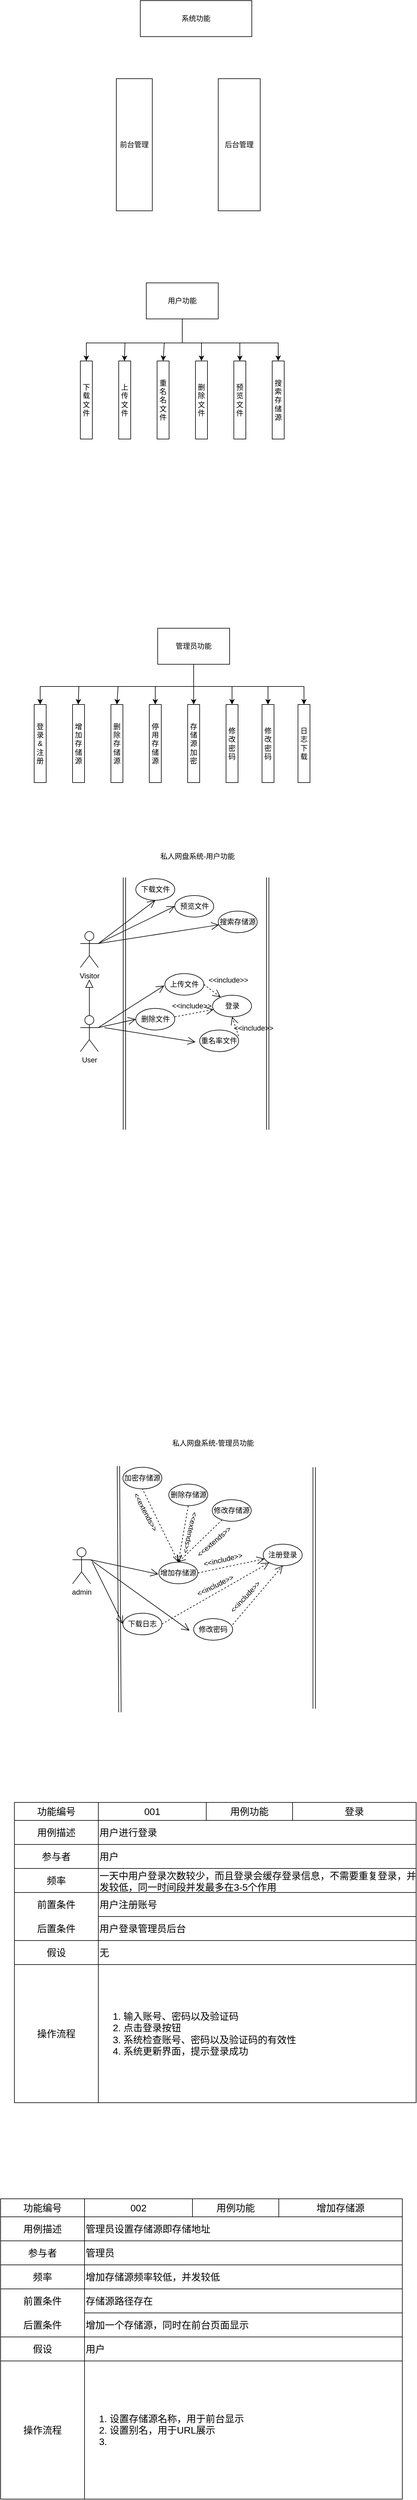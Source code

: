 <mxfile version="22.1.11" type="github">
  <diagram name="系统功能" id="VV4417I0wdI1PhkH-pq5">
    <mxGraphModel dx="1434" dy="938" grid="1" gridSize="10" guides="1" tooltips="1" connect="1" arrows="1" fold="1" page="1" pageScale="1" pageWidth="827" pageHeight="1169" math="0" shadow="0">
      <root>
        <mxCell id="0" />
        <mxCell id="1" parent="0" />
        <mxCell id="Yb6XYb1sn83ZiJOY77YM-1" value="系统功能" style="rounded=0;whiteSpace=wrap;html=1;" vertex="1" parent="1">
          <mxGeometry x="340" y="220" width="186" height="60" as="geometry" />
        </mxCell>
        <mxCell id="Yb6XYb1sn83ZiJOY77YM-2" value="前台管理" style="rounded=0;whiteSpace=wrap;html=1;" vertex="1" parent="1">
          <mxGeometry x="300" y="350" width="60" height="220" as="geometry" />
        </mxCell>
        <mxCell id="Yb6XYb1sn83ZiJOY77YM-4" value="后台管理" style="rounded=0;whiteSpace=wrap;html=1;verticalAlign=middle;" vertex="1" parent="1">
          <mxGeometry x="470" y="350" width="70" height="220" as="geometry" />
        </mxCell>
        <mxCell id="Yb6XYb1sn83ZiJOY77YM-5" value="用户功能" style="rounded=0;whiteSpace=wrap;html=1;" vertex="1" parent="1">
          <mxGeometry x="350" y="690" width="120" height="60" as="geometry" />
        </mxCell>
        <mxCell id="Yb6XYb1sn83ZiJOY77YM-6" value="下载文件" style="rounded=0;whiteSpace=wrap;html=1;" vertex="1" parent="1">
          <mxGeometry x="240" y="820" width="20" height="130" as="geometry" />
        </mxCell>
        <mxCell id="Yb6XYb1sn83ZiJOY77YM-8" value="上传文件" style="rounded=0;whiteSpace=wrap;html=1;" vertex="1" parent="1">
          <mxGeometry x="304" y="820" width="20" height="130" as="geometry" />
        </mxCell>
        <mxCell id="Yb6XYb1sn83ZiJOY77YM-9" value="重名名文件" style="rounded=0;whiteSpace=wrap;html=1;" vertex="1" parent="1">
          <mxGeometry x="368" y="820" width="20" height="130" as="geometry" />
        </mxCell>
        <mxCell id="Yb6XYb1sn83ZiJOY77YM-10" value="删除文件" style="rounded=0;whiteSpace=wrap;html=1;" vertex="1" parent="1">
          <mxGeometry x="432" y="820" width="20" height="130" as="geometry" />
        </mxCell>
        <mxCell id="Yb6XYb1sn83ZiJOY77YM-11" value="预览文件" style="rounded=0;whiteSpace=wrap;html=1;" vertex="1" parent="1">
          <mxGeometry x="496" y="820" width="20" height="130" as="geometry" />
        </mxCell>
        <mxCell id="Yb6XYb1sn83ZiJOY77YM-12" value="搜索存储源" style="rounded=0;whiteSpace=wrap;html=1;" vertex="1" parent="1">
          <mxGeometry x="560" y="820" width="20" height="130" as="geometry" />
        </mxCell>
        <mxCell id="Yb6XYb1sn83ZiJOY77YM-13" value="" style="endArrow=classic;html=1;rounded=0;entryX=0.5;entryY=0;entryDx=0;entryDy=0;" edge="1" parent="1" target="Yb6XYb1sn83ZiJOY77YM-6">
          <mxGeometry width="50" height="50" relative="1" as="geometry">
            <mxPoint x="410" y="750" as="sourcePoint" />
            <mxPoint x="250" y="810" as="targetPoint" />
            <Array as="points">
              <mxPoint x="410" y="790" />
              <mxPoint x="250" y="790" />
            </Array>
          </mxGeometry>
        </mxCell>
        <mxCell id="Yb6XYb1sn83ZiJOY77YM-15" value="" style="endArrow=classic;html=1;rounded=0;entryX=0.25;entryY=0;entryDx=0;entryDy=0;" edge="1" parent="1">
          <mxGeometry width="50" height="50" relative="1" as="geometry">
            <mxPoint x="314.5" y="790" as="sourcePoint" />
            <mxPoint x="313.5" y="820" as="targetPoint" />
          </mxGeometry>
        </mxCell>
        <mxCell id="Yb6XYb1sn83ZiJOY77YM-16" value="" style="endArrow=classic;html=1;rounded=0;entryX=0.5;entryY=0;entryDx=0;entryDy=0;" edge="1" parent="1" target="Yb6XYb1sn83ZiJOY77YM-9">
          <mxGeometry width="50" height="50" relative="1" as="geometry">
            <mxPoint x="380" y="790" as="sourcePoint" />
            <mxPoint x="309" y="820" as="targetPoint" />
          </mxGeometry>
        </mxCell>
        <mxCell id="Yb6XYb1sn83ZiJOY77YM-17" value="" style="endArrow=classic;html=1;rounded=0;entryX=0.5;entryY=0;entryDx=0;entryDy=0;entryPerimeter=0;" edge="1" parent="1" target="Yb6XYb1sn83ZiJOY77YM-12">
          <mxGeometry width="50" height="50" relative="1" as="geometry">
            <mxPoint x="410" y="790" as="sourcePoint" />
            <mxPoint x="590" y="790" as="targetPoint" />
            <Array as="points">
              <mxPoint x="570" y="790" />
              <mxPoint x="570" y="800" />
            </Array>
          </mxGeometry>
        </mxCell>
        <mxCell id="Yb6XYb1sn83ZiJOY77YM-18" value="" style="endArrow=classic;html=1;rounded=0;entryX=0.5;entryY=0;entryDx=0;entryDy=0;" edge="1" parent="1" target="Yb6XYb1sn83ZiJOY77YM-11">
          <mxGeometry width="50" height="50" relative="1" as="geometry">
            <mxPoint x="506" y="790" as="sourcePoint" />
            <mxPoint x="680" y="760" as="targetPoint" />
          </mxGeometry>
        </mxCell>
        <mxCell id="Yb6XYb1sn83ZiJOY77YM-19" value="" style="endArrow=classic;html=1;rounded=0;entryX=0.5;entryY=0;entryDx=0;entryDy=0;" edge="1" parent="1" target="Yb6XYb1sn83ZiJOY77YM-10">
          <mxGeometry width="50" height="50" relative="1" as="geometry">
            <mxPoint x="442" y="790" as="sourcePoint" />
            <mxPoint x="680" y="710" as="targetPoint" />
          </mxGeometry>
        </mxCell>
        <mxCell id="Yb6XYb1sn83ZiJOY77YM-22" value="管理员功能" style="rounded=0;whiteSpace=wrap;html=1;" vertex="1" parent="1">
          <mxGeometry x="369" y="1265" width="120" height="60" as="geometry" />
        </mxCell>
        <mxCell id="Yb6XYb1sn83ZiJOY77YM-23" value="登录&amp;amp;注册" style="rounded=0;whiteSpace=wrap;html=1;" vertex="1" parent="1">
          <mxGeometry x="163" y="1392" width="20" height="130" as="geometry" />
        </mxCell>
        <mxCell id="Yb6XYb1sn83ZiJOY77YM-24" value="增加存储源" style="rounded=0;whiteSpace=wrap;html=1;" vertex="1" parent="1">
          <mxGeometry x="227" y="1392" width="20" height="130" as="geometry" />
        </mxCell>
        <mxCell id="Yb6XYb1sn83ZiJOY77YM-25" value="删除存储源" style="rounded=0;whiteSpace=wrap;html=1;" vertex="1" parent="1">
          <mxGeometry x="291" y="1392" width="20" height="130" as="geometry" />
        </mxCell>
        <mxCell id="Yb6XYb1sn83ZiJOY77YM-26" value="停用存储源" style="rounded=0;whiteSpace=wrap;html=1;" vertex="1" parent="1">
          <mxGeometry x="355" y="1392" width="20" height="130" as="geometry" />
        </mxCell>
        <mxCell id="Yb6XYb1sn83ZiJOY77YM-27" value="存储源加密" style="rounded=0;whiteSpace=wrap;html=1;" vertex="1" parent="1">
          <mxGeometry x="419" y="1392" width="20" height="130" as="geometry" />
        </mxCell>
        <mxCell id="Yb6XYb1sn83ZiJOY77YM-28" value="修改密码" style="rounded=0;whiteSpace=wrap;html=1;" vertex="1" parent="1">
          <mxGeometry x="483" y="1392" width="20" height="130" as="geometry" />
        </mxCell>
        <mxCell id="Yb6XYb1sn83ZiJOY77YM-29" value="" style="endArrow=classic;html=1;rounded=0;entryX=0.5;entryY=0;entryDx=0;entryDy=0;exitX=0.5;exitY=1;exitDx=0;exitDy=0;" edge="1" target="Yb6XYb1sn83ZiJOY77YM-23" parent="1" source="Yb6XYb1sn83ZiJOY77YM-22">
          <mxGeometry width="50" height="50" relative="1" as="geometry">
            <mxPoint x="333" y="1322" as="sourcePoint" />
            <mxPoint x="173" y="1382" as="targetPoint" />
            <Array as="points">
              <mxPoint x="429" y="1362" />
              <mxPoint x="333" y="1362" />
              <mxPoint x="173" y="1362" />
            </Array>
          </mxGeometry>
        </mxCell>
        <mxCell id="Yb6XYb1sn83ZiJOY77YM-30" value="" style="endArrow=classic;html=1;rounded=0;entryX=0.25;entryY=0;entryDx=0;entryDy=0;" edge="1" parent="1">
          <mxGeometry width="50" height="50" relative="1" as="geometry">
            <mxPoint x="237.5" y="1362" as="sourcePoint" />
            <mxPoint x="236.5" y="1392" as="targetPoint" />
          </mxGeometry>
        </mxCell>
        <mxCell id="Yb6XYb1sn83ZiJOY77YM-31" value="" style="endArrow=classic;html=1;rounded=0;entryX=0.5;entryY=0;entryDx=0;entryDy=0;" edge="1" target="Yb6XYb1sn83ZiJOY77YM-25" parent="1">
          <mxGeometry width="50" height="50" relative="1" as="geometry">
            <mxPoint x="303" y="1362" as="sourcePoint" />
            <mxPoint x="232" y="1392" as="targetPoint" />
          </mxGeometry>
        </mxCell>
        <mxCell id="Yb6XYb1sn83ZiJOY77YM-32" value="" style="endArrow=classic;html=1;rounded=0;entryX=0.5;entryY=0;entryDx=0;entryDy=0;entryPerimeter=0;" edge="1" target="Yb6XYb1sn83ZiJOY77YM-28" parent="1">
          <mxGeometry width="50" height="50" relative="1" as="geometry">
            <mxPoint x="333" y="1362" as="sourcePoint" />
            <mxPoint x="513" y="1362" as="targetPoint" />
            <Array as="points">
              <mxPoint x="493" y="1362" />
              <mxPoint x="493" y="1372" />
            </Array>
          </mxGeometry>
        </mxCell>
        <mxCell id="Yb6XYb1sn83ZiJOY77YM-33" value="" style="endArrow=classic;html=1;rounded=0;entryX=0.5;entryY=0;entryDx=0;entryDy=0;" edge="1" target="Yb6XYb1sn83ZiJOY77YM-27" parent="1">
          <mxGeometry width="50" height="50" relative="1" as="geometry">
            <mxPoint x="429" y="1362" as="sourcePoint" />
            <mxPoint x="603" y="1332" as="targetPoint" />
          </mxGeometry>
        </mxCell>
        <mxCell id="Yb6XYb1sn83ZiJOY77YM-34" value="" style="endArrow=classic;html=1;rounded=0;entryX=0.5;entryY=0;entryDx=0;entryDy=0;" edge="1" target="Yb6XYb1sn83ZiJOY77YM-26" parent="1">
          <mxGeometry width="50" height="50" relative="1" as="geometry">
            <mxPoint x="365" y="1362" as="sourcePoint" />
            <mxPoint x="603" y="1282" as="targetPoint" />
          </mxGeometry>
        </mxCell>
        <mxCell id="Yb6XYb1sn83ZiJOY77YM-35" value="修改密码" style="rounded=0;whiteSpace=wrap;html=1;" vertex="1" parent="1">
          <mxGeometry x="543" y="1392" width="20" height="130" as="geometry" />
        </mxCell>
        <mxCell id="Yb6XYb1sn83ZiJOY77YM-36" value="日志下载" style="rounded=0;whiteSpace=wrap;html=1;" vertex="1" parent="1">
          <mxGeometry x="603" y="1392" width="20" height="130" as="geometry" />
        </mxCell>
        <mxCell id="Yb6XYb1sn83ZiJOY77YM-37" value="" style="endArrow=classic;html=1;rounded=0;entryX=0.5;entryY=0;entryDx=0;entryDy=0;" edge="1" parent="1" target="Yb6XYb1sn83ZiJOY77YM-36">
          <mxGeometry width="50" height="50" relative="1" as="geometry">
            <mxPoint x="493" y="1362" as="sourcePoint" />
            <mxPoint x="653" y="1282" as="targetPoint" />
            <Array as="points">
              <mxPoint x="613" y="1362" />
            </Array>
          </mxGeometry>
        </mxCell>
        <mxCell id="Yb6XYb1sn83ZiJOY77YM-39" value="" style="endArrow=classic;html=1;rounded=0;entryX=0.5;entryY=0;entryDx=0;entryDy=0;" edge="1" parent="1" target="Yb6XYb1sn83ZiJOY77YM-35">
          <mxGeometry width="50" height="50" relative="1" as="geometry">
            <mxPoint x="553" y="1362" as="sourcePoint" />
            <mxPoint x="453" y="1402" as="targetPoint" />
          </mxGeometry>
        </mxCell>
        <mxCell id="Yb6XYb1sn83ZiJOY77YM-42" value="" style="shape=link;html=1;rounded=0;" edge="1" parent="1">
          <mxGeometry width="100" relative="1" as="geometry">
            <mxPoint x="313.5" y="1680" as="sourcePoint" />
            <mxPoint x="313.5" y="2100" as="targetPoint" />
          </mxGeometry>
        </mxCell>
        <mxCell id="Yb6XYb1sn83ZiJOY77YM-43" value="" style="shape=link;html=1;rounded=0;" edge="1" parent="1">
          <mxGeometry width="100" relative="1" as="geometry">
            <mxPoint x="552.5" y="1680" as="sourcePoint" />
            <mxPoint x="552.5" y="2100" as="targetPoint" />
          </mxGeometry>
        </mxCell>
        <mxCell id="Yb6XYb1sn83ZiJOY77YM-47" value="私人网盘系统-用户功能" style="text;html=1;strokeColor=none;fillColor=none;align=center;verticalAlign=middle;whiteSpace=wrap;rounded=0;" vertex="1" parent="1">
          <mxGeometry x="360" y="1630" width="151" height="30" as="geometry" />
        </mxCell>
        <mxCell id="Yb6XYb1sn83ZiJOY77YM-48" value="下载文件" style="ellipse;whiteSpace=wrap;html=1;" vertex="1" parent="1">
          <mxGeometry x="332.5" y="1682" width="65" height="36" as="geometry" />
        </mxCell>
        <mxCell id="Yb6XYb1sn83ZiJOY77YM-49" value="预览文件" style="ellipse;whiteSpace=wrap;html=1;" vertex="1" parent="1">
          <mxGeometry x="397.5" y="1710" width="65" height="36" as="geometry" />
        </mxCell>
        <mxCell id="Yb6XYb1sn83ZiJOY77YM-50" value="搜索存储源" style="ellipse;whiteSpace=wrap;html=1;" vertex="1" parent="1">
          <mxGeometry x="470" y="1736" width="65" height="36" as="geometry" />
        </mxCell>
        <mxCell id="Yb6XYb1sn83ZiJOY77YM-51" value="User" style="shape=umlActor;verticalLabelPosition=bottom;verticalAlign=top;html=1;outlineConnect=0;" vertex="1" parent="1">
          <mxGeometry x="240" y="1910" width="30" height="60" as="geometry" />
        </mxCell>
        <mxCell id="Yb6XYb1sn83ZiJOY77YM-41" value="Visitor" style="shape=umlActor;verticalLabelPosition=bottom;verticalAlign=top;html=1;outlineConnect=0;" vertex="1" parent="1">
          <mxGeometry x="240" y="1770" width="30" height="60" as="geometry" />
        </mxCell>
        <mxCell id="Yb6XYb1sn83ZiJOY77YM-57" value="登录" style="ellipse;whiteSpace=wrap;html=1;" vertex="1" parent="1">
          <mxGeometry x="460.5" y="1876" width="65" height="36" as="geometry" />
        </mxCell>
        <mxCell id="Yb6XYb1sn83ZiJOY77YM-58" value="上传文件" style="ellipse;whiteSpace=wrap;html=1;" vertex="1" parent="1">
          <mxGeometry x="381" y="1840" width="65" height="36" as="geometry" />
        </mxCell>
        <mxCell id="Yb6XYb1sn83ZiJOY77YM-59" value="重名率文件" style="ellipse;whiteSpace=wrap;html=1;" vertex="1" parent="1">
          <mxGeometry x="439" y="1934" width="65" height="36" as="geometry" />
        </mxCell>
        <mxCell id="Yb6XYb1sn83ZiJOY77YM-61" value="删除文件" style="ellipse;whiteSpace=wrap;html=1;" vertex="1" parent="1">
          <mxGeometry x="332.5" y="1898" width="65" height="36" as="geometry" />
        </mxCell>
        <mxCell id="Yb6XYb1sn83ZiJOY77YM-62" value="" style="endArrow=block;html=1;rounded=0;exitX=0.5;exitY=0;exitDx=0;exitDy=0;exitPerimeter=0;endFill=0;endSize=11;" edge="1" parent="1" source="Yb6XYb1sn83ZiJOY77YM-51">
          <mxGeometry width="50" height="50" relative="1" as="geometry">
            <mxPoint x="200" y="1910" as="sourcePoint" />
            <mxPoint x="255" y="1850" as="targetPoint" />
          </mxGeometry>
        </mxCell>
        <mxCell id="Yb6XYb1sn83ZiJOY77YM-63" value="" style="endArrow=open;html=1;rounded=0;exitX=1;exitY=0.333;exitDx=0;exitDy=0;exitPerimeter=0;endFill=0;endSize=11;entryX=0.5;entryY=1;entryDx=0;entryDy=0;" edge="1" parent="1" source="Yb6XYb1sn83ZiJOY77YM-41" target="Yb6XYb1sn83ZiJOY77YM-48">
          <mxGeometry width="50" height="50" relative="1" as="geometry">
            <mxPoint x="290" y="1770" as="sourcePoint" />
            <mxPoint x="290" y="1710" as="targetPoint" />
          </mxGeometry>
        </mxCell>
        <mxCell id="Yb6XYb1sn83ZiJOY77YM-64" value="" style="endArrow=open;html=1;rounded=0;exitX=1;exitY=0.333;exitDx=0;exitDy=0;exitPerimeter=0;endFill=0;endSize=11;entryX=0;entryY=0.5;entryDx=0;entryDy=0;" edge="1" parent="1" source="Yb6XYb1sn83ZiJOY77YM-41" target="Yb6XYb1sn83ZiJOY77YM-49">
          <mxGeometry width="50" height="50" relative="1" as="geometry">
            <mxPoint x="280" y="1800" as="sourcePoint" />
            <mxPoint x="375" y="1728" as="targetPoint" />
          </mxGeometry>
        </mxCell>
        <mxCell id="Yb6XYb1sn83ZiJOY77YM-65" value="" style="endArrow=open;html=1;rounded=0;endFill=0;endSize=11;" edge="1" parent="1" target="Yb6XYb1sn83ZiJOY77YM-50">
          <mxGeometry width="50" height="50" relative="1" as="geometry">
            <mxPoint x="270" y="1790" as="sourcePoint" />
            <mxPoint x="385" y="1738" as="targetPoint" />
          </mxGeometry>
        </mxCell>
        <mxCell id="Yb6XYb1sn83ZiJOY77YM-67" value="" style="endArrow=open;html=1;rounded=0;exitX=1;exitY=0.333;exitDx=0;exitDy=0;exitPerimeter=0;endFill=0;endSize=11;entryX=0;entryY=0.5;entryDx=0;entryDy=0;" edge="1" parent="1" source="Yb6XYb1sn83ZiJOY77YM-51" target="Yb6XYb1sn83ZiJOY77YM-61">
          <mxGeometry width="50" height="50" relative="1" as="geometry">
            <mxPoint x="317" y="2006" as="sourcePoint" />
            <mxPoint x="412" y="1934" as="targetPoint" />
          </mxGeometry>
        </mxCell>
        <mxCell id="Yb6XYb1sn83ZiJOY77YM-68" value="" style="endArrow=open;html=1;rounded=0;exitX=1;exitY=0.333;exitDx=0;exitDy=0;exitPerimeter=0;endFill=0;endSize=11;" edge="1" parent="1" source="Yb6XYb1sn83ZiJOY77YM-51">
          <mxGeometry width="50" height="50" relative="1" as="geometry">
            <mxPoint x="327" y="2016" as="sourcePoint" />
            <mxPoint x="380" y="1860" as="targetPoint" />
          </mxGeometry>
        </mxCell>
        <mxCell id="Yb6XYb1sn83ZiJOY77YM-69" value="" style="endArrow=open;html=1;rounded=0;endFill=0;endSize=11;entryX=0.5;entryY=1;entryDx=0;entryDy=0;" edge="1" parent="1">
          <mxGeometry width="50" height="50" relative="1" as="geometry">
            <mxPoint x="280" y="1930" as="sourcePoint" />
            <mxPoint x="432" y="1954" as="targetPoint" />
          </mxGeometry>
        </mxCell>
        <mxCell id="Yb6XYb1sn83ZiJOY77YM-70" value="" style="endArrow=open;html=1;rounded=0;exitX=1;exitY=0.278;exitDx=0;exitDy=0;exitPerimeter=0;endFill=0;endSize=11;entryX=0.5;entryY=1;entryDx=0;entryDy=0;dashed=1;" edge="1" parent="1" source="Yb6XYb1sn83ZiJOY77YM-59" target="Yb6XYb1sn83ZiJOY77YM-57">
          <mxGeometry width="50" height="50" relative="1" as="geometry">
            <mxPoint x="419" y="1834" as="sourcePoint" />
            <mxPoint x="547" y="1772" as="targetPoint" />
          </mxGeometry>
        </mxCell>
        <mxCell id="Yb6XYb1sn83ZiJOY77YM-71" value="" style="endArrow=open;html=1;rounded=0;endFill=0;endSize=11;dashed=1;" edge="1" parent="1" target="Yb6XYb1sn83ZiJOY77YM-57">
          <mxGeometry width="50" height="50" relative="1" as="geometry">
            <mxPoint x="397.5" y="1912" as="sourcePoint" />
            <mxPoint x="473.5" y="1870" as="targetPoint" />
          </mxGeometry>
        </mxCell>
        <mxCell id="Yb6XYb1sn83ZiJOY77YM-72" value="" style="endArrow=open;html=1;rounded=0;endFill=0;endSize=11;exitX=1;exitY=0.5;exitDx=0;exitDy=0;dashed=1;" edge="1" parent="1" source="Yb6XYb1sn83ZiJOY77YM-58" target="Yb6XYb1sn83ZiJOY77YM-57">
          <mxGeometry width="50" height="50" relative="1" as="geometry">
            <mxPoint x="450" y="1870" as="sourcePoint" />
            <mxPoint x="442" y="1800" as="targetPoint" />
          </mxGeometry>
        </mxCell>
        <mxCell id="Yb6XYb1sn83ZiJOY77YM-73" value="&amp;lt;&amp;lt;include&amp;gt;&amp;gt;" style="text;html=1;strokeColor=none;fillColor=none;align=center;verticalAlign=middle;whiteSpace=wrap;rounded=0;" vertex="1" parent="1">
          <mxGeometry x="400" y="1883.5" width="52" height="21" as="geometry" />
        </mxCell>
        <mxCell id="Yb6XYb1sn83ZiJOY77YM-74" value="&amp;lt;&amp;lt;include&amp;gt;&amp;gt;" style="text;html=1;strokeColor=none;fillColor=none;align=center;verticalAlign=middle;whiteSpace=wrap;rounded=0;" vertex="1" parent="1">
          <mxGeometry x="460.5" y="1840" width="52" height="21" as="geometry" />
        </mxCell>
        <mxCell id="Yb6XYb1sn83ZiJOY77YM-75" value="&amp;lt;&amp;lt;include&amp;gt;&amp;gt;" style="text;html=1;strokeColor=none;fillColor=none;align=center;verticalAlign=middle;whiteSpace=wrap;rounded=0;" vertex="1" parent="1">
          <mxGeometry x="503" y="1920" width="52" height="21" as="geometry" />
        </mxCell>
        <mxCell id="Yb6XYb1sn83ZiJOY77YM-76" value="" style="shape=link;html=1;rounded=0;" edge="1" parent="1">
          <mxGeometry width="100" relative="1" as="geometry">
            <mxPoint x="303.5" y="2660" as="sourcePoint" />
            <mxPoint x="306" y="3070" as="targetPoint" />
          </mxGeometry>
        </mxCell>
        <mxCell id="Yb6XYb1sn83ZiJOY77YM-77" value="" style="shape=link;html=1;rounded=0;" edge="1" parent="1">
          <mxGeometry width="100" relative="1" as="geometry">
            <mxPoint x="630" y="2662" as="sourcePoint" />
            <mxPoint x="630" y="3064" as="targetPoint" />
          </mxGeometry>
        </mxCell>
        <mxCell id="Yb6XYb1sn83ZiJOY77YM-78" value="私人网盘系统-管理员功能" style="text;html=1;strokeColor=none;fillColor=none;align=center;verticalAlign=middle;whiteSpace=wrap;rounded=0;" vertex="1" parent="1">
          <mxGeometry x="386" y="2607" width="151" height="30" as="geometry" />
        </mxCell>
        <mxCell id="Yb6XYb1sn83ZiJOY77YM-79" value="加密存储源" style="ellipse;whiteSpace=wrap;html=1;" vertex="1" parent="1">
          <mxGeometry x="311" y="2662" width="65" height="36" as="geometry" />
        </mxCell>
        <mxCell id="Yb6XYb1sn83ZiJOY77YM-80" value="删除存储源" style="ellipse;whiteSpace=wrap;html=1;" vertex="1" parent="1">
          <mxGeometry x="387.5" y="2690" width="65" height="36" as="geometry" />
        </mxCell>
        <mxCell id="Yb6XYb1sn83ZiJOY77YM-81" value="修改存储源" style="ellipse;whiteSpace=wrap;html=1;" vertex="1" parent="1">
          <mxGeometry x="460" y="2716" width="65" height="36" as="geometry" />
        </mxCell>
        <mxCell id="Yb6XYb1sn83ZiJOY77YM-83" value="admin" style="shape=umlActor;verticalLabelPosition=bottom;verticalAlign=top;html=1;outlineConnect=0;" vertex="1" parent="1">
          <mxGeometry x="227" y="2796" width="30" height="60" as="geometry" />
        </mxCell>
        <mxCell id="Yb6XYb1sn83ZiJOY77YM-84" value="注册登录" style="ellipse;whiteSpace=wrap;html=1;" vertex="1" parent="1">
          <mxGeometry x="545" y="2790" width="65" height="36" as="geometry" />
        </mxCell>
        <mxCell id="Yb6XYb1sn83ZiJOY77YM-85" value="增加存储源" style="ellipse;whiteSpace=wrap;html=1;" vertex="1" parent="1">
          <mxGeometry x="371" y="2820" width="65" height="36" as="geometry" />
        </mxCell>
        <mxCell id="Yb6XYb1sn83ZiJOY77YM-86" value="修改密码" style="ellipse;whiteSpace=wrap;html=1;" vertex="1" parent="1">
          <mxGeometry x="429" y="2914" width="65" height="36" as="geometry" />
        </mxCell>
        <mxCell id="Yb6XYb1sn83ZiJOY77YM-87" value="下载日志" style="ellipse;whiteSpace=wrap;html=1;" vertex="1" parent="1">
          <mxGeometry x="311" y="2905" width="65" height="36" as="geometry" />
        </mxCell>
        <mxCell id="Yb6XYb1sn83ZiJOY77YM-89" value="" style="endArrow=none;html=1;rounded=0;exitX=0.5;exitY=0;exitDx=0;exitDy=0;endFill=0;endSize=11;entryX=0.5;entryY=1;entryDx=0;entryDy=0;dashed=1;startArrow=openThin;startFill=0;startSize=10;" edge="1" source="Yb6XYb1sn83ZiJOY77YM-85" target="Yb6XYb1sn83ZiJOY77YM-79" parent="1">
          <mxGeometry width="50" height="50" relative="1" as="geometry">
            <mxPoint x="280" y="2750" as="sourcePoint" />
            <mxPoint x="280" y="2690" as="targetPoint" />
          </mxGeometry>
        </mxCell>
        <mxCell id="Yb6XYb1sn83ZiJOY77YM-90" value="" style="endArrow=none;html=1;rounded=0;exitX=0.5;exitY=0;exitDx=0;exitDy=0;endFill=0;endSize=11;entryX=0.5;entryY=1;entryDx=0;entryDy=0;dashed=1;startArrow=openThin;startFill=0;startSize=10;" edge="1" source="Yb6XYb1sn83ZiJOY77YM-85" target="Yb6XYb1sn83ZiJOY77YM-80" parent="1">
          <mxGeometry width="50" height="50" relative="1" as="geometry">
            <mxPoint x="270" y="2780" as="sourcePoint" />
            <mxPoint x="365" y="2708" as="targetPoint" />
          </mxGeometry>
        </mxCell>
        <mxCell id="Yb6XYb1sn83ZiJOY77YM-91" value="" style="endArrow=none;html=1;rounded=0;endFill=0;endSize=11;exitX=0.5;exitY=0;exitDx=0;exitDy=0;dashed=1;startArrow=open;startFill=0;startSize=10;" edge="1" target="Yb6XYb1sn83ZiJOY77YM-81" parent="1" source="Yb6XYb1sn83ZiJOY77YM-85">
          <mxGeometry width="50" height="50" relative="1" as="geometry">
            <mxPoint x="260" y="2820" as="sourcePoint" />
            <mxPoint x="375" y="2718" as="targetPoint" />
          </mxGeometry>
        </mxCell>
        <mxCell id="Yb6XYb1sn83ZiJOY77YM-92" value="" style="endArrow=open;html=1;rounded=0;endFill=0;endSize=11;entryX=0;entryY=0.5;entryDx=0;entryDy=0;" edge="1" target="Yb6XYb1sn83ZiJOY77YM-87" parent="1">
          <mxGeometry width="50" height="50" relative="1" as="geometry">
            <mxPoint x="260" y="2820" as="sourcePoint" />
            <mxPoint x="402" y="2914" as="targetPoint" />
          </mxGeometry>
        </mxCell>
        <mxCell id="Yb6XYb1sn83ZiJOY77YM-93" value="" style="endArrow=open;html=1;rounded=0;exitX=1;exitY=0.333;exitDx=0;exitDy=0;exitPerimeter=0;endFill=0;endSize=11;" edge="1" source="Yb6XYb1sn83ZiJOY77YM-83" parent="1">
          <mxGeometry width="50" height="50" relative="1" as="geometry">
            <mxPoint x="260" y="2910" as="sourcePoint" />
            <mxPoint x="370" y="2840" as="targetPoint" />
          </mxGeometry>
        </mxCell>
        <mxCell id="Yb6XYb1sn83ZiJOY77YM-94" value="" style="endArrow=open;html=1;rounded=0;endFill=0;endSize=11;entryX=0.5;entryY=1;entryDx=0;entryDy=0;exitX=1;exitY=0.333;exitDx=0;exitDy=0;exitPerimeter=0;" edge="1" parent="1" source="Yb6XYb1sn83ZiJOY77YM-83">
          <mxGeometry width="50" height="50" relative="1" as="geometry">
            <mxPoint x="270" y="2910" as="sourcePoint" />
            <mxPoint x="422" y="2934" as="targetPoint" />
          </mxGeometry>
        </mxCell>
        <mxCell id="Yb6XYb1sn83ZiJOY77YM-95" value="" style="endArrow=open;html=1;rounded=0;exitX=1;exitY=0.278;exitDx=0;exitDy=0;exitPerimeter=0;endFill=0;endSize=11;entryX=0.5;entryY=1;entryDx=0;entryDy=0;dashed=1;" edge="1" source="Yb6XYb1sn83ZiJOY77YM-86" target="Yb6XYb1sn83ZiJOY77YM-84" parent="1">
          <mxGeometry width="50" height="50" relative="1" as="geometry">
            <mxPoint x="409" y="2814" as="sourcePoint" />
            <mxPoint x="537" y="2752" as="targetPoint" />
          </mxGeometry>
        </mxCell>
        <mxCell id="Yb6XYb1sn83ZiJOY77YM-96" value="" style="endArrow=open;html=1;rounded=0;endFill=0;endSize=11;dashed=1;exitX=1;exitY=0.5;exitDx=0;exitDy=0;" edge="1" target="Yb6XYb1sn83ZiJOY77YM-84" parent="1" source="Yb6XYb1sn83ZiJOY77YM-87">
          <mxGeometry width="50" height="50" relative="1" as="geometry">
            <mxPoint x="387.5" y="2892" as="sourcePoint" />
            <mxPoint x="463.5" y="2850" as="targetPoint" />
          </mxGeometry>
        </mxCell>
        <mxCell id="Yb6XYb1sn83ZiJOY77YM-97" value="" style="endArrow=open;html=1;rounded=0;endFill=0;endSize=11;exitX=1;exitY=0.5;exitDx=0;exitDy=0;dashed=1;" edge="1" source="Yb6XYb1sn83ZiJOY77YM-85" target="Yb6XYb1sn83ZiJOY77YM-84" parent="1">
          <mxGeometry width="50" height="50" relative="1" as="geometry">
            <mxPoint x="440" y="2850" as="sourcePoint" />
            <mxPoint x="432" y="2780" as="targetPoint" />
          </mxGeometry>
        </mxCell>
        <mxCell id="Yb6XYb1sn83ZiJOY77YM-98" value="&amp;lt;&amp;lt;include&amp;gt;&amp;gt;" style="text;html=1;strokeColor=none;fillColor=none;align=center;verticalAlign=middle;whiteSpace=wrap;rounded=0;rotation=334;" vertex="1" parent="1">
          <mxGeometry x="441" y="2850" width="48" height="17" as="geometry" />
        </mxCell>
        <mxCell id="Yb6XYb1sn83ZiJOY77YM-99" value="&amp;lt;&amp;lt;include&amp;gt;&amp;gt;" style="text;html=1;strokeColor=none;fillColor=none;align=center;verticalAlign=middle;whiteSpace=wrap;rounded=0;rotation=347;" vertex="1" parent="1">
          <mxGeometry x="452" y="2805" width="52" height="21" as="geometry" />
        </mxCell>
        <mxCell id="Yb6XYb1sn83ZiJOY77YM-100" value="&amp;lt;&amp;lt;include&amp;gt;&amp;gt;" style="text;html=1;strokeColor=none;fillColor=none;align=center;verticalAlign=middle;whiteSpace=wrap;rounded=0;rotation=313;" vertex="1" parent="1">
          <mxGeometry x="489" y="2867" width="52" height="21" as="geometry" />
        </mxCell>
        <mxCell id="Yb6XYb1sn83ZiJOY77YM-109" value="&amp;lt;&amp;lt;extends&amp;gt;&amp;gt;" style="text;html=1;strokeColor=none;fillColor=none;align=center;verticalAlign=middle;whiteSpace=wrap;rounded=0;rotation=62;" vertex="1" parent="1">
          <mxGeometry x="323" y="2726" width="52" height="21" as="geometry" />
        </mxCell>
        <mxCell id="Yb6XYb1sn83ZiJOY77YM-111" value="&amp;lt;&amp;lt;extends&amp;gt;&amp;gt;" style="text;html=1;strokeColor=none;fillColor=none;align=center;verticalAlign=middle;whiteSpace=wrap;rounded=0;rotation=103;" vertex="1" parent="1">
          <mxGeometry x="397.5" y="2760" width="52" height="21" as="geometry" />
        </mxCell>
        <mxCell id="Yb6XYb1sn83ZiJOY77YM-114" value="&amp;lt;&amp;lt;extends&amp;gt;&amp;gt;" style="text;html=1;strokeColor=none;fillColor=none;align=center;verticalAlign=middle;whiteSpace=wrap;rounded=0;rotation=319;" vertex="1" parent="1">
          <mxGeometry x="437" y="2775" width="52" height="21" as="geometry" />
        </mxCell>
        <mxCell id="Yb6XYb1sn83ZiJOY77YM-117" value="" style="shape=table;startSize=0;container=1;collapsible=0;childLayout=tableLayout;fontSize=16;rowLines=0;columnLines=0;" vertex="1" parent="1">
          <mxGeometry x="130" y="3220" width="670" height="500" as="geometry" />
        </mxCell>
        <mxCell id="Yb6XYb1sn83ZiJOY77YM-118" value="" style="shape=tableRow;horizontal=0;startSize=0;swimlaneHead=0;swimlaneBody=0;strokeColor=inherit;top=0;left=0;bottom=0;right=0;collapsible=0;dropTarget=0;fillColor=none;points=[[0,0.5],[1,0.5]];portConstraint=eastwest;fontSize=16;" vertex="1" parent="Yb6XYb1sn83ZiJOY77YM-117">
          <mxGeometry width="670" height="30" as="geometry" />
        </mxCell>
        <mxCell id="Yb6XYb1sn83ZiJOY77YM-119" value="功能编号" style="shape=partialRectangle;html=1;whiteSpace=wrap;connectable=0;strokeColor=inherit;overflow=hidden;fillColor=none;top=0;left=0;bottom=1;right=0;pointerEvents=1;fontSize=16;" vertex="1" parent="Yb6XYb1sn83ZiJOY77YM-118">
          <mxGeometry width="140" height="30" as="geometry">
            <mxRectangle width="140" height="30" as="alternateBounds" />
          </mxGeometry>
        </mxCell>
        <mxCell id="Yb6XYb1sn83ZiJOY77YM-120" value="001" style="shape=partialRectangle;html=1;whiteSpace=wrap;connectable=0;strokeColor=inherit;overflow=hidden;fillColor=none;top=0;left=1;bottom=0;right=1;pointerEvents=1;fontSize=16;" vertex="1" parent="Yb6XYb1sn83ZiJOY77YM-118">
          <mxGeometry x="140" width="180" height="30" as="geometry">
            <mxRectangle width="180" height="30" as="alternateBounds" />
          </mxGeometry>
        </mxCell>
        <mxCell id="Yb6XYb1sn83ZiJOY77YM-121" value="用例功能" style="shape=partialRectangle;html=1;whiteSpace=wrap;connectable=0;strokeColor=inherit;overflow=hidden;fillColor=none;top=0;left=1;bottom=0;right=1;pointerEvents=1;fontSize=16;" vertex="1" parent="Yb6XYb1sn83ZiJOY77YM-118">
          <mxGeometry x="320" width="144" height="30" as="geometry">
            <mxRectangle width="144" height="30" as="alternateBounds" />
          </mxGeometry>
        </mxCell>
        <mxCell id="Yb6XYb1sn83ZiJOY77YM-140" value="登录" style="shape=partialRectangle;html=1;whiteSpace=wrap;connectable=0;strokeColor=inherit;overflow=hidden;fillColor=none;top=0;left=0;bottom=0;right=0;pointerEvents=1;fontSize=16;" vertex="1" parent="Yb6XYb1sn83ZiJOY77YM-118">
          <mxGeometry x="464" width="206" height="30" as="geometry">
            <mxRectangle width="206" height="30" as="alternateBounds" />
          </mxGeometry>
        </mxCell>
        <mxCell id="Yb6XYb1sn83ZiJOY77YM-134" value="" style="shape=tableRow;horizontal=0;startSize=0;swimlaneHead=0;swimlaneBody=0;strokeColor=inherit;top=0;left=0;bottom=0;right=0;collapsible=0;dropTarget=0;fillColor=none;points=[[0,0.5],[1,0.5]];portConstraint=eastwest;fontSize=16;" vertex="1" parent="Yb6XYb1sn83ZiJOY77YM-117">
          <mxGeometry y="30" width="670" height="40" as="geometry" />
        </mxCell>
        <mxCell id="Yb6XYb1sn83ZiJOY77YM-135" value="用例描述" style="shape=partialRectangle;html=1;whiteSpace=wrap;connectable=0;strokeColor=inherit;overflow=hidden;fillColor=none;top=0;left=0;bottom=1;right=0;pointerEvents=1;fontSize=16;" vertex="1" parent="Yb6XYb1sn83ZiJOY77YM-134">
          <mxGeometry width="140" height="40" as="geometry">
            <mxRectangle width="140" height="40" as="alternateBounds" />
          </mxGeometry>
        </mxCell>
        <mxCell id="Yb6XYb1sn83ZiJOY77YM-136" value="用户进行登录" style="shape=partialRectangle;html=1;whiteSpace=wrap;connectable=0;strokeColor=inherit;overflow=hidden;fillColor=none;top=1;left=1;bottom=1;right=0;pointerEvents=1;fontSize=16;rowspan=1;colspan=3;align=left;" vertex="1" parent="Yb6XYb1sn83ZiJOY77YM-134">
          <mxGeometry x="140" width="530" height="40" as="geometry">
            <mxRectangle width="180" height="40" as="alternateBounds" />
          </mxGeometry>
        </mxCell>
        <mxCell id="Yb6XYb1sn83ZiJOY77YM-137" value="" style="shape=partialRectangle;html=1;whiteSpace=wrap;connectable=0;strokeColor=inherit;overflow=hidden;fillColor=none;top=1;left=0;bottom=1;right=0;pointerEvents=1;fontSize=16;" vertex="1" visible="0" parent="Yb6XYb1sn83ZiJOY77YM-134">
          <mxGeometry x="320" width="144" height="40" as="geometry">
            <mxRectangle width="144" height="40" as="alternateBounds" />
          </mxGeometry>
        </mxCell>
        <mxCell id="Yb6XYb1sn83ZiJOY77YM-141" style="shape=partialRectangle;html=1;whiteSpace=wrap;connectable=0;strokeColor=inherit;overflow=hidden;fillColor=none;top=1;left=0;bottom=1;right=0;pointerEvents=1;fontSize=16;noLabel=1;" vertex="1" visible="0" parent="Yb6XYb1sn83ZiJOY77YM-134">
          <mxGeometry x="464" width="206" height="40" as="geometry">
            <mxRectangle width="206" height="40" as="alternateBounds" />
          </mxGeometry>
        </mxCell>
        <mxCell id="Yb6XYb1sn83ZiJOY77YM-130" value="" style="shape=tableRow;horizontal=0;startSize=0;swimlaneHead=0;swimlaneBody=0;strokeColor=inherit;top=0;left=0;bottom=0;right=0;collapsible=0;dropTarget=0;fillColor=none;points=[[0,0.5],[1,0.5]];portConstraint=eastwest;fontSize=16;" vertex="1" parent="Yb6XYb1sn83ZiJOY77YM-117">
          <mxGeometry y="70" width="670" height="40" as="geometry" />
        </mxCell>
        <mxCell id="Yb6XYb1sn83ZiJOY77YM-131" value="参与者" style="shape=partialRectangle;html=1;whiteSpace=wrap;connectable=0;strokeColor=inherit;overflow=hidden;fillColor=none;top=0;left=0;bottom=1;right=1;pointerEvents=1;fontSize=16;" vertex="1" parent="Yb6XYb1sn83ZiJOY77YM-130">
          <mxGeometry width="140" height="40" as="geometry">
            <mxRectangle width="140" height="40" as="alternateBounds" />
          </mxGeometry>
        </mxCell>
        <mxCell id="Yb6XYb1sn83ZiJOY77YM-132" value="用户" style="shape=partialRectangle;html=1;whiteSpace=wrap;connectable=0;strokeColor=inherit;overflow=hidden;fillColor=none;top=0;left=0;bottom=1;right=0;pointerEvents=1;fontSize=16;strokeWidth=1;align=left;rowspan=1;colspan=3;" vertex="1" parent="Yb6XYb1sn83ZiJOY77YM-130">
          <mxGeometry x="140" width="530" height="40" as="geometry">
            <mxRectangle width="180" height="40" as="alternateBounds" />
          </mxGeometry>
        </mxCell>
        <mxCell id="Yb6XYb1sn83ZiJOY77YM-133" value="" style="shape=partialRectangle;html=1;whiteSpace=wrap;connectable=0;strokeColor=inherit;overflow=hidden;fillColor=none;top=0;left=0;bottom=1;right=0;pointerEvents=1;fontSize=16;" vertex="1" visible="0" parent="Yb6XYb1sn83ZiJOY77YM-130">
          <mxGeometry x="320" width="144" height="40" as="geometry">
            <mxRectangle width="144" height="40" as="alternateBounds" />
          </mxGeometry>
        </mxCell>
        <mxCell id="Yb6XYb1sn83ZiJOY77YM-142" style="shape=partialRectangle;html=1;whiteSpace=wrap;connectable=0;strokeColor=inherit;overflow=hidden;fillColor=none;top=0;left=0;bottom=1;right=0;pointerEvents=1;fontSize=16;" vertex="1" visible="0" parent="Yb6XYb1sn83ZiJOY77YM-130">
          <mxGeometry x="464" width="206" height="40" as="geometry">
            <mxRectangle width="206" height="40" as="alternateBounds" />
          </mxGeometry>
        </mxCell>
        <mxCell id="Yb6XYb1sn83ZiJOY77YM-174" value="" style="shape=tableRow;horizontal=0;startSize=0;swimlaneHead=0;swimlaneBody=0;strokeColor=inherit;top=0;left=0;bottom=0;right=0;collapsible=0;dropTarget=0;fillColor=none;points=[[0,0.5],[1,0.5]];portConstraint=eastwest;fontSize=16;" vertex="1" parent="Yb6XYb1sn83ZiJOY77YM-117">
          <mxGeometry y="110" width="670" height="40" as="geometry" />
        </mxCell>
        <mxCell id="Yb6XYb1sn83ZiJOY77YM-175" value="频率" style="shape=partialRectangle;html=1;whiteSpace=wrap;connectable=0;strokeColor=inherit;overflow=hidden;fillColor=none;top=0;left=0;bottom=1;right=1;pointerEvents=1;fontSize=16;" vertex="1" parent="Yb6XYb1sn83ZiJOY77YM-174">
          <mxGeometry width="140" height="40" as="geometry">
            <mxRectangle width="140" height="40" as="alternateBounds" />
          </mxGeometry>
        </mxCell>
        <mxCell id="Yb6XYb1sn83ZiJOY77YM-176" value="一天中用户登录次数较少，而且登录会缓存登录信息，不需要重复登录，并发较低，同一时间段并发最多在3-5个作用" style="shape=partialRectangle;html=1;whiteSpace=wrap;connectable=0;strokeColor=inherit;overflow=hidden;fillColor=none;top=0;left=0;bottom=1;right=0;pointerEvents=1;fontSize=16;rowspan=1;colspan=3;align=left;" vertex="1" parent="Yb6XYb1sn83ZiJOY77YM-174">
          <mxGeometry x="140" width="530" height="40" as="geometry">
            <mxRectangle width="180" height="40" as="alternateBounds" />
          </mxGeometry>
        </mxCell>
        <mxCell id="Yb6XYb1sn83ZiJOY77YM-177" value="" style="shape=partialRectangle;html=1;whiteSpace=wrap;connectable=0;strokeColor=inherit;overflow=hidden;fillColor=none;top=0;left=0;bottom=1;right=0;pointerEvents=1;fontSize=16;strokeWidth=1;" vertex="1" visible="0" parent="Yb6XYb1sn83ZiJOY77YM-174">
          <mxGeometry x="320" width="144" height="40" as="geometry">
            <mxRectangle width="144" height="40" as="alternateBounds" />
          </mxGeometry>
        </mxCell>
        <mxCell id="Yb6XYb1sn83ZiJOY77YM-178" style="shape=partialRectangle;html=1;whiteSpace=wrap;connectable=0;strokeColor=inherit;overflow=hidden;fillColor=none;top=0;left=0;bottom=1;right=0;pointerEvents=1;fontSize=16;" vertex="1" visible="0" parent="Yb6XYb1sn83ZiJOY77YM-174">
          <mxGeometry x="464" width="206" height="40" as="geometry">
            <mxRectangle width="206" height="40" as="alternateBounds" />
          </mxGeometry>
        </mxCell>
        <mxCell id="Yb6XYb1sn83ZiJOY77YM-122" value="" style="shape=tableRow;horizontal=0;startSize=0;swimlaneHead=0;swimlaneBody=0;strokeColor=inherit;top=0;left=0;bottom=0;right=0;collapsible=0;dropTarget=0;fillColor=none;points=[[0,0.5],[1,0.5]];portConstraint=eastwest;fontSize=16;" vertex="1" parent="Yb6XYb1sn83ZiJOY77YM-117">
          <mxGeometry y="150" width="670" height="40" as="geometry" />
        </mxCell>
        <mxCell id="Yb6XYb1sn83ZiJOY77YM-123" value="前置条件" style="shape=partialRectangle;html=1;whiteSpace=wrap;connectable=0;strokeColor=inherit;overflow=hidden;fillColor=none;top=0;left=0;bottom=0;right=1;pointerEvents=1;fontSize=16;" vertex="1" parent="Yb6XYb1sn83ZiJOY77YM-122">
          <mxGeometry width="140" height="40" as="geometry">
            <mxRectangle width="140" height="40" as="alternateBounds" />
          </mxGeometry>
        </mxCell>
        <mxCell id="Yb6XYb1sn83ZiJOY77YM-124" value="用户注册账号" style="shape=partialRectangle;html=1;whiteSpace=wrap;connectable=0;strokeColor=inherit;overflow=hidden;fillColor=none;top=0;left=0;bottom=1;right=0;pointerEvents=1;fontSize=16;align=left;rowspan=1;colspan=3;" vertex="1" parent="Yb6XYb1sn83ZiJOY77YM-122">
          <mxGeometry x="140" width="530" height="40" as="geometry">
            <mxRectangle width="180" height="40" as="alternateBounds" />
          </mxGeometry>
        </mxCell>
        <mxCell id="Yb6XYb1sn83ZiJOY77YM-125" value="" style="shape=partialRectangle;html=1;whiteSpace=wrap;connectable=0;strokeColor=inherit;overflow=hidden;fillColor=none;top=0;left=0;bottom=1;right=0;pointerEvents=1;fontSize=16;" vertex="1" visible="0" parent="Yb6XYb1sn83ZiJOY77YM-122">
          <mxGeometry x="320" width="144" height="40" as="geometry">
            <mxRectangle width="144" height="40" as="alternateBounds" />
          </mxGeometry>
        </mxCell>
        <mxCell id="Yb6XYb1sn83ZiJOY77YM-143" style="shape=partialRectangle;html=1;whiteSpace=wrap;connectable=0;strokeColor=inherit;overflow=hidden;fillColor=none;top=0;left=0;bottom=1;right=0;pointerEvents=1;fontSize=16;" vertex="1" visible="0" parent="Yb6XYb1sn83ZiJOY77YM-122">
          <mxGeometry x="464" width="206" height="40" as="geometry">
            <mxRectangle width="206" height="40" as="alternateBounds" />
          </mxGeometry>
        </mxCell>
        <mxCell id="Yb6XYb1sn83ZiJOY77YM-126" value="" style="shape=tableRow;horizontal=0;startSize=0;swimlaneHead=0;swimlaneBody=0;strokeColor=inherit;top=0;left=0;bottom=0;right=0;collapsible=0;dropTarget=0;fillColor=none;points=[[0,0.5],[1,0.5]];portConstraint=eastwest;fontSize=16;" vertex="1" parent="Yb6XYb1sn83ZiJOY77YM-117">
          <mxGeometry y="190" width="670" height="40" as="geometry" />
        </mxCell>
        <mxCell id="Yb6XYb1sn83ZiJOY77YM-127" value="后置条件" style="shape=partialRectangle;html=1;whiteSpace=wrap;connectable=0;strokeColor=inherit;overflow=hidden;fillColor=none;top=0;left=0;bottom=1;right=1;pointerEvents=1;fontSize=16;" vertex="1" parent="Yb6XYb1sn83ZiJOY77YM-126">
          <mxGeometry width="140" height="40" as="geometry">
            <mxRectangle width="140" height="40" as="alternateBounds" />
          </mxGeometry>
        </mxCell>
        <mxCell id="Yb6XYb1sn83ZiJOY77YM-128" value="用户登录管理员后台" style="shape=partialRectangle;html=1;whiteSpace=wrap;connectable=0;strokeColor=inherit;overflow=hidden;fillColor=none;top=0;left=0;bottom=1;right=0;pointerEvents=1;fontSize=16;rowspan=1;colspan=3;align=left;" vertex="1" parent="Yb6XYb1sn83ZiJOY77YM-126">
          <mxGeometry x="140" width="530" height="40" as="geometry">
            <mxRectangle width="180" height="40" as="alternateBounds" />
          </mxGeometry>
        </mxCell>
        <mxCell id="Yb6XYb1sn83ZiJOY77YM-129" value="" style="shape=partialRectangle;html=1;whiteSpace=wrap;connectable=0;strokeColor=inherit;overflow=hidden;fillColor=none;top=0;left=0;bottom=1;right=0;pointerEvents=1;fontSize=16;" vertex="1" visible="0" parent="Yb6XYb1sn83ZiJOY77YM-126">
          <mxGeometry x="320" width="144" height="40" as="geometry">
            <mxRectangle width="144" height="40" as="alternateBounds" />
          </mxGeometry>
        </mxCell>
        <mxCell id="Yb6XYb1sn83ZiJOY77YM-144" style="shape=partialRectangle;html=1;whiteSpace=wrap;connectable=0;strokeColor=inherit;overflow=hidden;fillColor=none;top=0;left=0;bottom=1;right=0;pointerEvents=1;fontSize=16;" vertex="1" visible="0" parent="Yb6XYb1sn83ZiJOY77YM-126">
          <mxGeometry x="464" width="206" height="40" as="geometry">
            <mxRectangle width="206" height="40" as="alternateBounds" />
          </mxGeometry>
        </mxCell>
        <mxCell id="Yb6XYb1sn83ZiJOY77YM-150" style="shape=tableRow;horizontal=0;startSize=0;swimlaneHead=0;swimlaneBody=0;strokeColor=inherit;top=0;left=0;bottom=0;right=0;collapsible=0;dropTarget=0;fillColor=none;points=[[0,0.5],[1,0.5]];portConstraint=eastwest;fontSize=16;" vertex="1" parent="Yb6XYb1sn83ZiJOY77YM-117">
          <mxGeometry y="230" width="670" height="40" as="geometry" />
        </mxCell>
        <mxCell id="Yb6XYb1sn83ZiJOY77YM-151" value="假设" style="shape=partialRectangle;html=1;whiteSpace=wrap;connectable=0;strokeColor=inherit;overflow=hidden;fillColor=none;top=0;left=0;bottom=1;right=1;pointerEvents=1;fontSize=16;" vertex="1" parent="Yb6XYb1sn83ZiJOY77YM-150">
          <mxGeometry width="140" height="40" as="geometry">
            <mxRectangle width="140" height="40" as="alternateBounds" />
          </mxGeometry>
        </mxCell>
        <mxCell id="Yb6XYb1sn83ZiJOY77YM-152" value="无" style="shape=partialRectangle;html=1;whiteSpace=wrap;connectable=0;strokeColor=inherit;overflow=hidden;fillColor=none;top=0;left=0;bottom=1;right=0;pointerEvents=1;fontSize=16;align=left;rowspan=1;colspan=3;" vertex="1" parent="Yb6XYb1sn83ZiJOY77YM-150">
          <mxGeometry x="140" width="530" height="40" as="geometry">
            <mxRectangle width="180" height="40" as="alternateBounds" />
          </mxGeometry>
        </mxCell>
        <mxCell id="Yb6XYb1sn83ZiJOY77YM-153" style="shape=partialRectangle;html=1;whiteSpace=wrap;connectable=0;strokeColor=inherit;overflow=hidden;fillColor=none;top=0;left=0;bottom=1;right=0;pointerEvents=1;fontSize=16;" vertex="1" visible="0" parent="Yb6XYb1sn83ZiJOY77YM-150">
          <mxGeometry x="320" width="144" height="40" as="geometry">
            <mxRectangle width="144" height="40" as="alternateBounds" />
          </mxGeometry>
        </mxCell>
        <mxCell id="Yb6XYb1sn83ZiJOY77YM-154" style="shape=partialRectangle;html=1;whiteSpace=wrap;connectable=0;strokeColor=inherit;overflow=hidden;fillColor=none;top=0;left=0;bottom=1;right=0;pointerEvents=1;fontSize=16;" vertex="1" visible="0" parent="Yb6XYb1sn83ZiJOY77YM-150">
          <mxGeometry x="464" width="206" height="40" as="geometry">
            <mxRectangle width="206" height="40" as="alternateBounds" />
          </mxGeometry>
        </mxCell>
        <mxCell id="Yb6XYb1sn83ZiJOY77YM-155" style="shape=tableRow;horizontal=0;startSize=0;swimlaneHead=0;swimlaneBody=0;strokeColor=inherit;top=0;left=0;bottom=0;right=0;collapsible=0;dropTarget=0;fillColor=none;points=[[0,0.5],[1,0.5]];portConstraint=eastwest;fontSize=16;" vertex="1" parent="Yb6XYb1sn83ZiJOY77YM-117">
          <mxGeometry y="270" width="670" height="230" as="geometry" />
        </mxCell>
        <mxCell id="Yb6XYb1sn83ZiJOY77YM-156" value="&lt;p style=&quot;line-height: 10%;&quot;&gt;操作流程&lt;/p&gt;" style="shape=partialRectangle;html=1;whiteSpace=wrap;connectable=0;strokeColor=inherit;overflow=hidden;fillColor=none;top=0;left=0;bottom=0;right=0;pointerEvents=1;fontSize=16;" vertex="1" parent="Yb6XYb1sn83ZiJOY77YM-155">
          <mxGeometry width="140" height="230" as="geometry">
            <mxRectangle width="140" height="230" as="alternateBounds" />
          </mxGeometry>
        </mxCell>
        <mxCell id="Yb6XYb1sn83ZiJOY77YM-157" value="&lt;ol&gt;&lt;li&gt;输入账号、密码以及验证码&lt;/li&gt;&lt;li&gt;点击登录按钮&lt;/li&gt;&lt;li&gt;系统检查账号、密码以及验证码的有效性&lt;/li&gt;&lt;li&gt;系统更新界面，提示登录成功&lt;/li&gt;&lt;/ol&gt;" style="shape=partialRectangle;html=1;whiteSpace=wrap;connectable=0;strokeColor=inherit;overflow=hidden;fillColor=none;top=0;left=1;bottom=0;right=0;pointerEvents=1;fontSize=16;align=left;rowspan=1;colspan=3;" vertex="1" parent="Yb6XYb1sn83ZiJOY77YM-155">
          <mxGeometry x="140" width="530" height="230" as="geometry">
            <mxRectangle width="180" height="230" as="alternateBounds" />
          </mxGeometry>
        </mxCell>
        <mxCell id="Yb6XYb1sn83ZiJOY77YM-158" style="shape=partialRectangle;html=1;whiteSpace=wrap;connectable=0;strokeColor=inherit;overflow=hidden;fillColor=none;top=0;left=0;bottom=0;right=0;pointerEvents=1;fontSize=16;" vertex="1" visible="0" parent="Yb6XYb1sn83ZiJOY77YM-155">
          <mxGeometry x="320" width="144" height="230" as="geometry">
            <mxRectangle width="144" height="230" as="alternateBounds" />
          </mxGeometry>
        </mxCell>
        <mxCell id="Yb6XYb1sn83ZiJOY77YM-159" style="shape=partialRectangle;html=1;whiteSpace=wrap;connectable=0;strokeColor=inherit;overflow=hidden;fillColor=none;top=0;left=0;bottom=0;right=1;pointerEvents=1;fontSize=16;" vertex="1" visible="0" parent="Yb6XYb1sn83ZiJOY77YM-155">
          <mxGeometry x="464" width="206" height="230" as="geometry">
            <mxRectangle width="206" height="230" as="alternateBounds" />
          </mxGeometry>
        </mxCell>
        <mxCell id="Yb6XYb1sn83ZiJOY77YM-181" value="" style="shape=table;startSize=0;container=1;collapsible=0;childLayout=tableLayout;fontSize=16;rowLines=0;columnLines=0;" vertex="1" parent="1">
          <mxGeometry x="107" y="3880" width="670" height="500" as="geometry" />
        </mxCell>
        <mxCell id="Yb6XYb1sn83ZiJOY77YM-182" value="" style="shape=tableRow;horizontal=0;startSize=0;swimlaneHead=0;swimlaneBody=0;strokeColor=inherit;top=0;left=0;bottom=0;right=0;collapsible=0;dropTarget=0;fillColor=none;points=[[0,0.5],[1,0.5]];portConstraint=eastwest;fontSize=16;" vertex="1" parent="Yb6XYb1sn83ZiJOY77YM-181">
          <mxGeometry width="670" height="30" as="geometry" />
        </mxCell>
        <mxCell id="Yb6XYb1sn83ZiJOY77YM-183" value="功能编号" style="shape=partialRectangle;html=1;whiteSpace=wrap;connectable=0;strokeColor=inherit;overflow=hidden;fillColor=none;top=0;left=0;bottom=1;right=0;pointerEvents=1;fontSize=16;" vertex="1" parent="Yb6XYb1sn83ZiJOY77YM-182">
          <mxGeometry width="140" height="30" as="geometry">
            <mxRectangle width="140" height="30" as="alternateBounds" />
          </mxGeometry>
        </mxCell>
        <mxCell id="Yb6XYb1sn83ZiJOY77YM-184" value="002" style="shape=partialRectangle;html=1;whiteSpace=wrap;connectable=0;strokeColor=inherit;overflow=hidden;fillColor=none;top=0;left=1;bottom=0;right=1;pointerEvents=1;fontSize=16;" vertex="1" parent="Yb6XYb1sn83ZiJOY77YM-182">
          <mxGeometry x="140" width="180" height="30" as="geometry">
            <mxRectangle width="180" height="30" as="alternateBounds" />
          </mxGeometry>
        </mxCell>
        <mxCell id="Yb6XYb1sn83ZiJOY77YM-185" value="用例功能" style="shape=partialRectangle;html=1;whiteSpace=wrap;connectable=0;strokeColor=inherit;overflow=hidden;fillColor=none;top=0;left=1;bottom=0;right=1;pointerEvents=1;fontSize=16;" vertex="1" parent="Yb6XYb1sn83ZiJOY77YM-182">
          <mxGeometry x="320" width="144" height="30" as="geometry">
            <mxRectangle width="144" height="30" as="alternateBounds" />
          </mxGeometry>
        </mxCell>
        <mxCell id="Yb6XYb1sn83ZiJOY77YM-186" value="增加存储源" style="shape=partialRectangle;html=1;whiteSpace=wrap;connectable=0;strokeColor=inherit;overflow=hidden;fillColor=none;top=0;left=0;bottom=0;right=0;pointerEvents=1;fontSize=16;" vertex="1" parent="Yb6XYb1sn83ZiJOY77YM-182">
          <mxGeometry x="464" width="206" height="30" as="geometry">
            <mxRectangle width="206" height="30" as="alternateBounds" />
          </mxGeometry>
        </mxCell>
        <mxCell id="Yb6XYb1sn83ZiJOY77YM-187" value="" style="shape=tableRow;horizontal=0;startSize=0;swimlaneHead=0;swimlaneBody=0;strokeColor=inherit;top=0;left=0;bottom=0;right=0;collapsible=0;dropTarget=0;fillColor=none;points=[[0,0.5],[1,0.5]];portConstraint=eastwest;fontSize=16;" vertex="1" parent="Yb6XYb1sn83ZiJOY77YM-181">
          <mxGeometry y="30" width="670" height="40" as="geometry" />
        </mxCell>
        <mxCell id="Yb6XYb1sn83ZiJOY77YM-188" value="用例描述" style="shape=partialRectangle;html=1;whiteSpace=wrap;connectable=0;strokeColor=inherit;overflow=hidden;fillColor=none;top=0;left=0;bottom=1;right=0;pointerEvents=1;fontSize=16;" vertex="1" parent="Yb6XYb1sn83ZiJOY77YM-187">
          <mxGeometry width="140" height="40" as="geometry">
            <mxRectangle width="140" height="40" as="alternateBounds" />
          </mxGeometry>
        </mxCell>
        <mxCell id="Yb6XYb1sn83ZiJOY77YM-189" value="管理员设置存储源即存储地址" style="shape=partialRectangle;html=1;whiteSpace=wrap;connectable=0;strokeColor=inherit;overflow=hidden;fillColor=none;top=1;left=1;bottom=1;right=0;pointerEvents=1;fontSize=16;rowspan=1;colspan=3;align=left;" vertex="1" parent="Yb6XYb1sn83ZiJOY77YM-187">
          <mxGeometry x="140" width="530" height="40" as="geometry">
            <mxRectangle width="180" height="40" as="alternateBounds" />
          </mxGeometry>
        </mxCell>
        <mxCell id="Yb6XYb1sn83ZiJOY77YM-190" value="" style="shape=partialRectangle;html=1;whiteSpace=wrap;connectable=0;strokeColor=inherit;overflow=hidden;fillColor=none;top=1;left=0;bottom=1;right=0;pointerEvents=1;fontSize=16;" vertex="1" visible="0" parent="Yb6XYb1sn83ZiJOY77YM-187">
          <mxGeometry x="320" width="144" height="40" as="geometry">
            <mxRectangle width="144" height="40" as="alternateBounds" />
          </mxGeometry>
        </mxCell>
        <mxCell id="Yb6XYb1sn83ZiJOY77YM-191" style="shape=partialRectangle;html=1;whiteSpace=wrap;connectable=0;strokeColor=inherit;overflow=hidden;fillColor=none;top=1;left=0;bottom=1;right=0;pointerEvents=1;fontSize=16;noLabel=1;" vertex="1" visible="0" parent="Yb6XYb1sn83ZiJOY77YM-187">
          <mxGeometry x="464" width="206" height="40" as="geometry">
            <mxRectangle width="206" height="40" as="alternateBounds" />
          </mxGeometry>
        </mxCell>
        <mxCell id="Yb6XYb1sn83ZiJOY77YM-192" value="" style="shape=tableRow;horizontal=0;startSize=0;swimlaneHead=0;swimlaneBody=0;strokeColor=inherit;top=0;left=0;bottom=0;right=0;collapsible=0;dropTarget=0;fillColor=none;points=[[0,0.5],[1,0.5]];portConstraint=eastwest;fontSize=16;" vertex="1" parent="Yb6XYb1sn83ZiJOY77YM-181">
          <mxGeometry y="70" width="670" height="40" as="geometry" />
        </mxCell>
        <mxCell id="Yb6XYb1sn83ZiJOY77YM-193" value="参与者" style="shape=partialRectangle;html=1;whiteSpace=wrap;connectable=0;strokeColor=inherit;overflow=hidden;fillColor=none;top=0;left=0;bottom=1;right=1;pointerEvents=1;fontSize=16;" vertex="1" parent="Yb6XYb1sn83ZiJOY77YM-192">
          <mxGeometry width="140" height="40" as="geometry">
            <mxRectangle width="140" height="40" as="alternateBounds" />
          </mxGeometry>
        </mxCell>
        <mxCell id="Yb6XYb1sn83ZiJOY77YM-194" value="管理员" style="shape=partialRectangle;html=1;whiteSpace=wrap;connectable=0;strokeColor=inherit;overflow=hidden;fillColor=none;top=0;left=0;bottom=1;right=0;pointerEvents=1;fontSize=16;strokeWidth=1;align=left;rowspan=1;colspan=3;" vertex="1" parent="Yb6XYb1sn83ZiJOY77YM-192">
          <mxGeometry x="140" width="530" height="40" as="geometry">
            <mxRectangle width="180" height="40" as="alternateBounds" />
          </mxGeometry>
        </mxCell>
        <mxCell id="Yb6XYb1sn83ZiJOY77YM-195" value="" style="shape=partialRectangle;html=1;whiteSpace=wrap;connectable=0;strokeColor=inherit;overflow=hidden;fillColor=none;top=0;left=0;bottom=1;right=0;pointerEvents=1;fontSize=16;" vertex="1" visible="0" parent="Yb6XYb1sn83ZiJOY77YM-192">
          <mxGeometry x="320" width="144" height="40" as="geometry">
            <mxRectangle width="144" height="40" as="alternateBounds" />
          </mxGeometry>
        </mxCell>
        <mxCell id="Yb6XYb1sn83ZiJOY77YM-196" style="shape=partialRectangle;html=1;whiteSpace=wrap;connectable=0;strokeColor=inherit;overflow=hidden;fillColor=none;top=0;left=0;bottom=1;right=0;pointerEvents=1;fontSize=16;" vertex="1" visible="0" parent="Yb6XYb1sn83ZiJOY77YM-192">
          <mxGeometry x="464" width="206" height="40" as="geometry">
            <mxRectangle width="206" height="40" as="alternateBounds" />
          </mxGeometry>
        </mxCell>
        <mxCell id="Yb6XYb1sn83ZiJOY77YM-197" value="" style="shape=tableRow;horizontal=0;startSize=0;swimlaneHead=0;swimlaneBody=0;strokeColor=inherit;top=0;left=0;bottom=0;right=0;collapsible=0;dropTarget=0;fillColor=none;points=[[0,0.5],[1,0.5]];portConstraint=eastwest;fontSize=16;" vertex="1" parent="Yb6XYb1sn83ZiJOY77YM-181">
          <mxGeometry y="110" width="670" height="40" as="geometry" />
        </mxCell>
        <mxCell id="Yb6XYb1sn83ZiJOY77YM-198" value="频率" style="shape=partialRectangle;html=1;whiteSpace=wrap;connectable=0;strokeColor=inherit;overflow=hidden;fillColor=none;top=0;left=0;bottom=1;right=1;pointerEvents=1;fontSize=16;" vertex="1" parent="Yb6XYb1sn83ZiJOY77YM-197">
          <mxGeometry width="140" height="40" as="geometry">
            <mxRectangle width="140" height="40" as="alternateBounds" />
          </mxGeometry>
        </mxCell>
        <mxCell id="Yb6XYb1sn83ZiJOY77YM-199" value="增加存储源频率较低，并发较低" style="shape=partialRectangle;html=1;whiteSpace=wrap;connectable=0;strokeColor=inherit;overflow=hidden;fillColor=none;top=0;left=0;bottom=1;right=0;pointerEvents=1;fontSize=16;rowspan=1;colspan=3;align=left;" vertex="1" parent="Yb6XYb1sn83ZiJOY77YM-197">
          <mxGeometry x="140" width="530" height="40" as="geometry">
            <mxRectangle width="180" height="40" as="alternateBounds" />
          </mxGeometry>
        </mxCell>
        <mxCell id="Yb6XYb1sn83ZiJOY77YM-200" value="" style="shape=partialRectangle;html=1;whiteSpace=wrap;connectable=0;strokeColor=inherit;overflow=hidden;fillColor=none;top=0;left=0;bottom=1;right=0;pointerEvents=1;fontSize=16;strokeWidth=1;" vertex="1" visible="0" parent="Yb6XYb1sn83ZiJOY77YM-197">
          <mxGeometry x="320" width="144" height="40" as="geometry">
            <mxRectangle width="144" height="40" as="alternateBounds" />
          </mxGeometry>
        </mxCell>
        <mxCell id="Yb6XYb1sn83ZiJOY77YM-201" style="shape=partialRectangle;html=1;whiteSpace=wrap;connectable=0;strokeColor=inherit;overflow=hidden;fillColor=none;top=0;left=0;bottom=1;right=0;pointerEvents=1;fontSize=16;" vertex="1" visible="0" parent="Yb6XYb1sn83ZiJOY77YM-197">
          <mxGeometry x="464" width="206" height="40" as="geometry">
            <mxRectangle width="206" height="40" as="alternateBounds" />
          </mxGeometry>
        </mxCell>
        <mxCell id="Yb6XYb1sn83ZiJOY77YM-202" value="" style="shape=tableRow;horizontal=0;startSize=0;swimlaneHead=0;swimlaneBody=0;strokeColor=inherit;top=0;left=0;bottom=0;right=0;collapsible=0;dropTarget=0;fillColor=none;points=[[0,0.5],[1,0.5]];portConstraint=eastwest;fontSize=16;" vertex="1" parent="Yb6XYb1sn83ZiJOY77YM-181">
          <mxGeometry y="150" width="670" height="40" as="geometry" />
        </mxCell>
        <mxCell id="Yb6XYb1sn83ZiJOY77YM-203" value="前置条件" style="shape=partialRectangle;html=1;whiteSpace=wrap;connectable=0;strokeColor=inherit;overflow=hidden;fillColor=none;top=0;left=0;bottom=0;right=1;pointerEvents=1;fontSize=16;" vertex="1" parent="Yb6XYb1sn83ZiJOY77YM-202">
          <mxGeometry width="140" height="40" as="geometry">
            <mxRectangle width="140" height="40" as="alternateBounds" />
          </mxGeometry>
        </mxCell>
        <mxCell id="Yb6XYb1sn83ZiJOY77YM-204" value="存储源路径存在" style="shape=partialRectangle;html=1;whiteSpace=wrap;connectable=0;strokeColor=inherit;overflow=hidden;fillColor=none;top=0;left=0;bottom=1;right=0;pointerEvents=1;fontSize=16;align=left;rowspan=1;colspan=3;" vertex="1" parent="Yb6XYb1sn83ZiJOY77YM-202">
          <mxGeometry x="140" width="530" height="40" as="geometry">
            <mxRectangle width="180" height="40" as="alternateBounds" />
          </mxGeometry>
        </mxCell>
        <mxCell id="Yb6XYb1sn83ZiJOY77YM-205" value="" style="shape=partialRectangle;html=1;whiteSpace=wrap;connectable=0;strokeColor=inherit;overflow=hidden;fillColor=none;top=0;left=0;bottom=1;right=0;pointerEvents=1;fontSize=16;" vertex="1" visible="0" parent="Yb6XYb1sn83ZiJOY77YM-202">
          <mxGeometry x="320" width="144" height="40" as="geometry">
            <mxRectangle width="144" height="40" as="alternateBounds" />
          </mxGeometry>
        </mxCell>
        <mxCell id="Yb6XYb1sn83ZiJOY77YM-206" style="shape=partialRectangle;html=1;whiteSpace=wrap;connectable=0;strokeColor=inherit;overflow=hidden;fillColor=none;top=0;left=0;bottom=1;right=0;pointerEvents=1;fontSize=16;" vertex="1" visible="0" parent="Yb6XYb1sn83ZiJOY77YM-202">
          <mxGeometry x="464" width="206" height="40" as="geometry">
            <mxRectangle width="206" height="40" as="alternateBounds" />
          </mxGeometry>
        </mxCell>
        <mxCell id="Yb6XYb1sn83ZiJOY77YM-207" value="" style="shape=tableRow;horizontal=0;startSize=0;swimlaneHead=0;swimlaneBody=0;strokeColor=inherit;top=0;left=0;bottom=0;right=0;collapsible=0;dropTarget=0;fillColor=none;points=[[0,0.5],[1,0.5]];portConstraint=eastwest;fontSize=16;" vertex="1" parent="Yb6XYb1sn83ZiJOY77YM-181">
          <mxGeometry y="190" width="670" height="40" as="geometry" />
        </mxCell>
        <mxCell id="Yb6XYb1sn83ZiJOY77YM-208" value="后置条件" style="shape=partialRectangle;html=1;whiteSpace=wrap;connectable=0;strokeColor=inherit;overflow=hidden;fillColor=none;top=0;left=0;bottom=1;right=1;pointerEvents=1;fontSize=16;" vertex="1" parent="Yb6XYb1sn83ZiJOY77YM-207">
          <mxGeometry width="140" height="40" as="geometry">
            <mxRectangle width="140" height="40" as="alternateBounds" />
          </mxGeometry>
        </mxCell>
        <mxCell id="Yb6XYb1sn83ZiJOY77YM-209" value="增加一个存储源，同时在前台页面显示" style="shape=partialRectangle;html=1;whiteSpace=wrap;connectable=0;strokeColor=inherit;overflow=hidden;fillColor=none;top=0;left=0;bottom=1;right=0;pointerEvents=1;fontSize=16;rowspan=1;colspan=3;align=left;" vertex="1" parent="Yb6XYb1sn83ZiJOY77YM-207">
          <mxGeometry x="140" width="530" height="40" as="geometry">
            <mxRectangle width="180" height="40" as="alternateBounds" />
          </mxGeometry>
        </mxCell>
        <mxCell id="Yb6XYb1sn83ZiJOY77YM-210" value="" style="shape=partialRectangle;html=1;whiteSpace=wrap;connectable=0;strokeColor=inherit;overflow=hidden;fillColor=none;top=0;left=0;bottom=1;right=0;pointerEvents=1;fontSize=16;" vertex="1" visible="0" parent="Yb6XYb1sn83ZiJOY77YM-207">
          <mxGeometry x="320" width="144" height="40" as="geometry">
            <mxRectangle width="144" height="40" as="alternateBounds" />
          </mxGeometry>
        </mxCell>
        <mxCell id="Yb6XYb1sn83ZiJOY77YM-211" style="shape=partialRectangle;html=1;whiteSpace=wrap;connectable=0;strokeColor=inherit;overflow=hidden;fillColor=none;top=0;left=0;bottom=1;right=0;pointerEvents=1;fontSize=16;" vertex="1" visible="0" parent="Yb6XYb1sn83ZiJOY77YM-207">
          <mxGeometry x="464" width="206" height="40" as="geometry">
            <mxRectangle width="206" height="40" as="alternateBounds" />
          </mxGeometry>
        </mxCell>
        <mxCell id="Yb6XYb1sn83ZiJOY77YM-212" style="shape=tableRow;horizontal=0;startSize=0;swimlaneHead=0;swimlaneBody=0;strokeColor=inherit;top=0;left=0;bottom=0;right=0;collapsible=0;dropTarget=0;fillColor=none;points=[[0,0.5],[1,0.5]];portConstraint=eastwest;fontSize=16;" vertex="1" parent="Yb6XYb1sn83ZiJOY77YM-181">
          <mxGeometry y="230" width="670" height="40" as="geometry" />
        </mxCell>
        <mxCell id="Yb6XYb1sn83ZiJOY77YM-213" value="假设" style="shape=partialRectangle;html=1;whiteSpace=wrap;connectable=0;strokeColor=inherit;overflow=hidden;fillColor=none;top=0;left=0;bottom=1;right=1;pointerEvents=1;fontSize=16;" vertex="1" parent="Yb6XYb1sn83ZiJOY77YM-212">
          <mxGeometry width="140" height="40" as="geometry">
            <mxRectangle width="140" height="40" as="alternateBounds" />
          </mxGeometry>
        </mxCell>
        <mxCell id="Yb6XYb1sn83ZiJOY77YM-214" value="用户" style="shape=partialRectangle;html=1;whiteSpace=wrap;connectable=0;strokeColor=inherit;overflow=hidden;fillColor=none;top=0;left=0;bottom=1;right=0;pointerEvents=1;fontSize=16;align=left;rowspan=1;colspan=3;" vertex="1" parent="Yb6XYb1sn83ZiJOY77YM-212">
          <mxGeometry x="140" width="530" height="40" as="geometry">
            <mxRectangle width="180" height="40" as="alternateBounds" />
          </mxGeometry>
        </mxCell>
        <mxCell id="Yb6XYb1sn83ZiJOY77YM-215" style="shape=partialRectangle;html=1;whiteSpace=wrap;connectable=0;strokeColor=inherit;overflow=hidden;fillColor=none;top=0;left=0;bottom=1;right=0;pointerEvents=1;fontSize=16;" vertex="1" visible="0" parent="Yb6XYb1sn83ZiJOY77YM-212">
          <mxGeometry x="320" width="144" height="40" as="geometry">
            <mxRectangle width="144" height="40" as="alternateBounds" />
          </mxGeometry>
        </mxCell>
        <mxCell id="Yb6XYb1sn83ZiJOY77YM-216" style="shape=partialRectangle;html=1;whiteSpace=wrap;connectable=0;strokeColor=inherit;overflow=hidden;fillColor=none;top=0;left=0;bottom=1;right=0;pointerEvents=1;fontSize=16;" vertex="1" visible="0" parent="Yb6XYb1sn83ZiJOY77YM-212">
          <mxGeometry x="464" width="206" height="40" as="geometry">
            <mxRectangle width="206" height="40" as="alternateBounds" />
          </mxGeometry>
        </mxCell>
        <mxCell id="Yb6XYb1sn83ZiJOY77YM-217" style="shape=tableRow;horizontal=0;startSize=0;swimlaneHead=0;swimlaneBody=0;strokeColor=inherit;top=0;left=0;bottom=0;right=0;collapsible=0;dropTarget=0;fillColor=none;points=[[0,0.5],[1,0.5]];portConstraint=eastwest;fontSize=16;" vertex="1" parent="Yb6XYb1sn83ZiJOY77YM-181">
          <mxGeometry y="270" width="670" height="230" as="geometry" />
        </mxCell>
        <mxCell id="Yb6XYb1sn83ZiJOY77YM-218" value="&lt;p style=&quot;line-height: 10%;&quot;&gt;操作流程&lt;/p&gt;" style="shape=partialRectangle;html=1;whiteSpace=wrap;connectable=0;strokeColor=inherit;overflow=hidden;fillColor=none;top=0;left=0;bottom=0;right=0;pointerEvents=1;fontSize=16;" vertex="1" parent="Yb6XYb1sn83ZiJOY77YM-217">
          <mxGeometry width="140" height="230" as="geometry">
            <mxRectangle width="140" height="230" as="alternateBounds" />
          </mxGeometry>
        </mxCell>
        <mxCell id="Yb6XYb1sn83ZiJOY77YM-219" value="&lt;ol&gt;&lt;li&gt;设置存储源名称，用于前台显示&lt;/li&gt;&lt;li&gt;设置别名，用于URL展示&lt;/li&gt;&lt;li&gt;&lt;br&gt;&lt;/li&gt;&lt;/ol&gt;" style="shape=partialRectangle;html=1;whiteSpace=wrap;connectable=0;strokeColor=inherit;overflow=hidden;fillColor=none;top=0;left=1;bottom=0;right=0;pointerEvents=1;fontSize=16;align=left;rowspan=1;colspan=3;" vertex="1" parent="Yb6XYb1sn83ZiJOY77YM-217">
          <mxGeometry x="140" width="530" height="230" as="geometry">
            <mxRectangle width="180" height="230" as="alternateBounds" />
          </mxGeometry>
        </mxCell>
        <mxCell id="Yb6XYb1sn83ZiJOY77YM-220" style="shape=partialRectangle;html=1;whiteSpace=wrap;connectable=0;strokeColor=inherit;overflow=hidden;fillColor=none;top=0;left=0;bottom=0;right=0;pointerEvents=1;fontSize=16;" vertex="1" visible="0" parent="Yb6XYb1sn83ZiJOY77YM-217">
          <mxGeometry x="320" width="144" height="230" as="geometry">
            <mxRectangle width="144" height="230" as="alternateBounds" />
          </mxGeometry>
        </mxCell>
        <mxCell id="Yb6XYb1sn83ZiJOY77YM-221" style="shape=partialRectangle;html=1;whiteSpace=wrap;connectable=0;strokeColor=inherit;overflow=hidden;fillColor=none;top=0;left=0;bottom=0;right=1;pointerEvents=1;fontSize=16;" vertex="1" visible="0" parent="Yb6XYb1sn83ZiJOY77YM-217">
          <mxGeometry x="464" width="206" height="230" as="geometry">
            <mxRectangle width="206" height="230" as="alternateBounds" />
          </mxGeometry>
        </mxCell>
      </root>
    </mxGraphModel>
  </diagram>
</mxfile>
